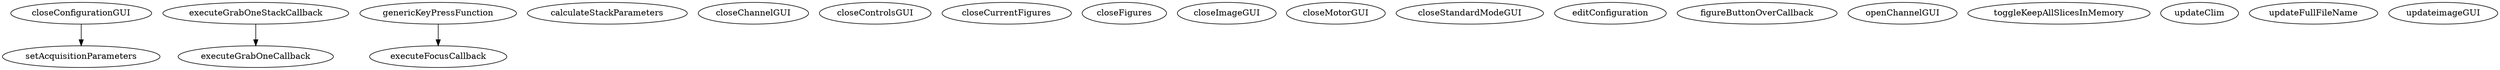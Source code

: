 /* Created by mdot for Matlab */
digraph m2html {
  closeConfigurationGUI -> setAcquisitionParameters;
  executeGrabOneStackCallback -> executeGrabOneCallback;
  genericKeyPressFunction -> executeFocusCallback;

  calculateStackParameters [URL="calculateStackParameters.html"];
  closeChannelGUI [URL="closeChannelGUI.html"];
  closeConfigurationGUI [URL="closeConfigurationGUI.html"];
  closeControlsGUI [URL="closeControlsGUI.html"];
  closeCurrentFigures [URL="closeCurrentFigures.html"];
  closeFigures [URL="closeFigures.html"];
  closeImageGUI [URL="closeImageGUI.html"];
  closeMotorGUI [URL="closeMotorGUI.html"];
  closeStandardModeGUI [URL="closeStandardModeGUI.html"];
  editConfiguration [URL="editConfiguration.html"];
  executeFocusCallback [URL="executeFocusCallback.html"];
  executeGrabOneCallback [URL="executeGrabOneCallback.html"];
  executeGrabOneStackCallback [URL="executeGrabOneStackCallback.html"];
  figureButtonOverCallback [URL="figureButtonOverCallback.html"];
  genericKeyPressFunction [URL="genericKeyPressFunction.html"];
  openChannelGUI [URL="openChannelGUI.html"];
  setAcquisitionParameters [URL="setAcquisitionParameters.html"];
  toggleKeepAllSlicesInMemory [URL="toggleKeepAllSlicesInMemory.html"];
  updateClim [URL="updateClim.html"];
  updateFullFileName [URL="updateFullFileName.html"];
  updateimageGUI [URL="updateimageGUI.html"];
}